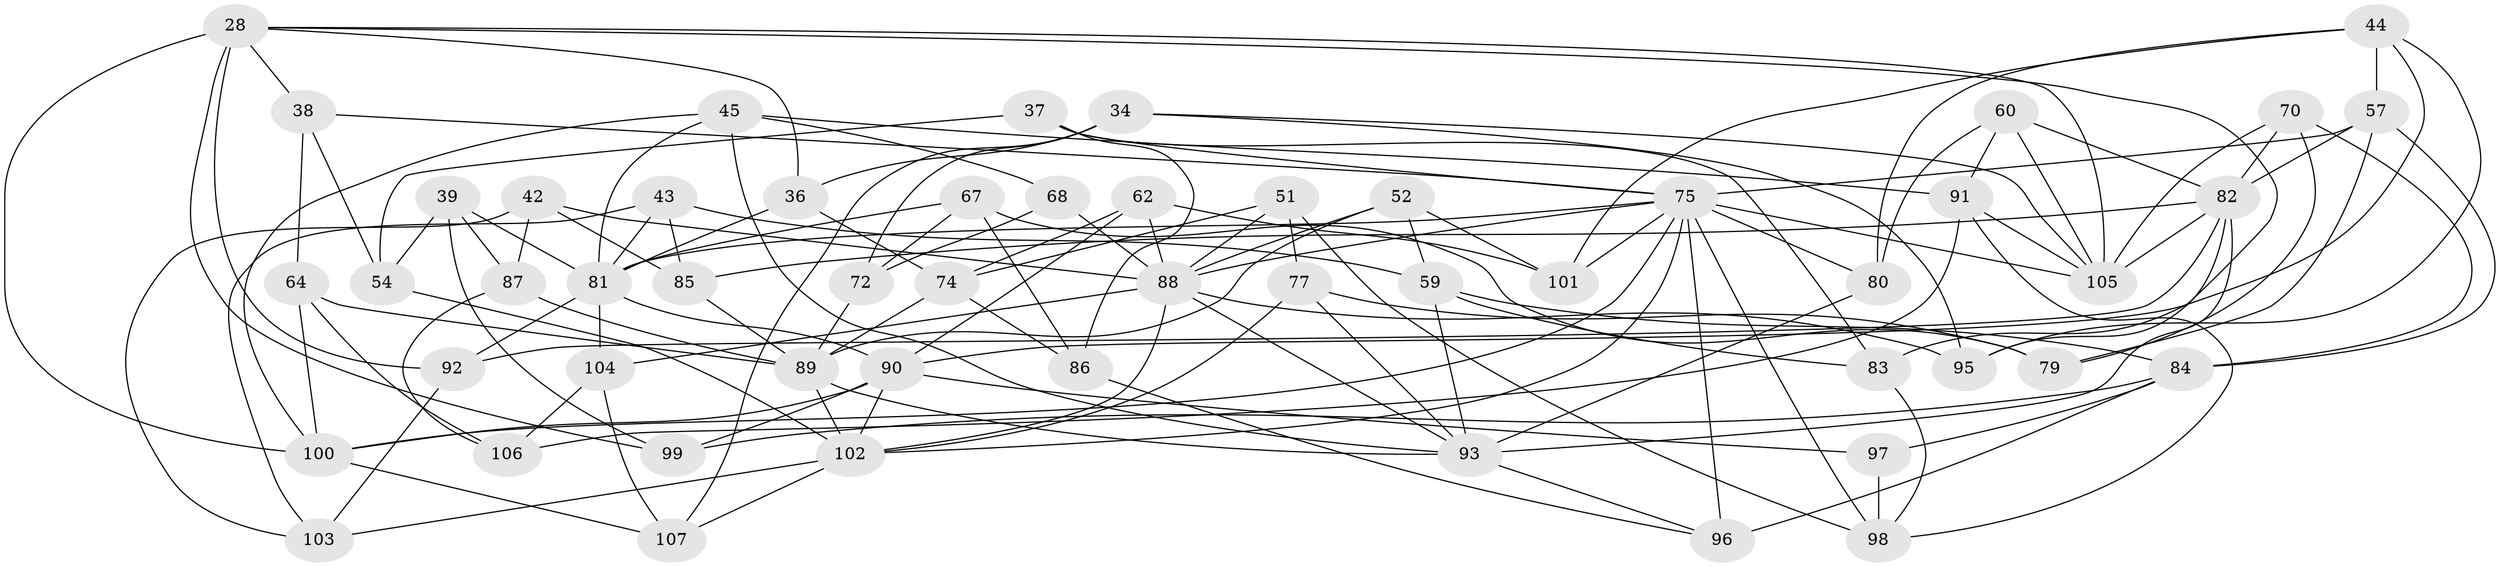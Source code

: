 // original degree distribution, {4: 1.0}
// Generated by graph-tools (version 1.1) at 2025/56/03/09/25 04:56:35]
// undirected, 53 vertices, 133 edges
graph export_dot {
graph [start="1"]
  node [color=gray90,style=filled];
  28 [super="+10"];
  34 [super="+6"];
  36;
  37;
  38;
  39;
  42;
  43;
  44 [super="+31"];
  45 [super="+29"];
  51;
  52;
  54;
  57 [super="+22"];
  59 [super="+53"];
  60 [super="+14"];
  62;
  64;
  67;
  68;
  70 [super="+66"];
  72 [super="+61"];
  74 [super="+8"];
  75 [super="+49+48+65"];
  77;
  79;
  80;
  81 [super="+78"];
  82 [super="+58+69"];
  83;
  84 [super="+24"];
  85 [super="+46"];
  86 [super="+71"];
  87;
  88 [super="+15+56"];
  89 [super="+1+27+35"];
  90 [super="+17+55"];
  91 [super="+40"];
  92;
  93 [super="+26+47"];
  95;
  96 [super="+16+63"];
  97;
  98 [super="+94"];
  99;
  100 [super="+33"];
  101;
  102 [super="+25+30+76"];
  103;
  104;
  105 [super="+19+50+41"];
  106;
  107;
  28 -- 99;
  28 -- 100 [weight=2];
  28 -- 105;
  28 -- 83;
  28 -- 36;
  28 -- 38;
  28 -- 92;
  34 -- 72 [weight=2];
  34 -- 95;
  34 -- 36;
  34 -- 107;
  34 -- 105;
  36 -- 74;
  36 -- 81;
  37 -- 83;
  37 -- 54;
  37 -- 86;
  37 -- 75;
  38 -- 64;
  38 -- 54;
  38 -- 75;
  39 -- 54;
  39 -- 99;
  39 -- 81;
  39 -- 87;
  42 -- 103;
  42 -- 87;
  42 -- 85;
  42 -- 88;
  43 -- 103;
  43 -- 85;
  43 -- 59;
  43 -- 81;
  44 -- 95;
  44 -- 57 [weight=2];
  44 -- 80;
  44 -- 90;
  44 -- 101;
  45 -- 91 [weight=2];
  45 -- 100;
  45 -- 68;
  45 -- 81;
  45 -- 93;
  51 -- 77;
  51 -- 98;
  51 -- 74;
  51 -- 88;
  52 -- 101;
  52 -- 89;
  52 -- 59;
  52 -- 88;
  54 -- 102;
  57 -- 84;
  57 -- 75;
  57 -- 82;
  57 -- 79;
  59 -- 83;
  59 -- 84 [weight=2];
  59 -- 93;
  60 -- 105;
  60 -- 82 [weight=2];
  60 -- 80;
  60 -- 91 [weight=2];
  62 -- 74;
  62 -- 101;
  62 -- 90;
  62 -- 88;
  64 -- 100;
  64 -- 106;
  64 -- 89;
  67 -- 72;
  67 -- 86;
  67 -- 79;
  67 -- 81;
  68 -- 72 [weight=2];
  68 -- 88;
  70 -- 84 [weight=2];
  70 -- 105 [weight=2];
  70 -- 79;
  70 -- 82;
  72 -- 89;
  74 -- 89;
  74 -- 86 [weight=2];
  75 -- 81 [weight=2];
  75 -- 98;
  75 -- 101;
  75 -- 80;
  75 -- 88 [weight=2];
  75 -- 96 [weight=4];
  75 -- 105 [weight=2];
  75 -- 100;
  75 -- 102;
  77 -- 79;
  77 -- 102;
  77 -- 93;
  80 -- 93;
  81 -- 92;
  81 -- 90;
  81 -- 104;
  82 -- 85 [weight=2];
  82 -- 92;
  82 -- 93;
  82 -- 95;
  82 -- 105;
  83 -- 98;
  84 -- 96 [weight=3];
  84 -- 97;
  84 -- 99;
  85 -- 89 [weight=2];
  86 -- 96 [weight=2];
  87 -- 106;
  87 -- 89;
  88 -- 102 [weight=2];
  88 -- 104;
  88 -- 95;
  88 -- 93;
  89 -- 102 [weight=2];
  89 -- 93;
  90 -- 100 [weight=2];
  90 -- 99;
  90 -- 97;
  90 -- 102;
  91 -- 98;
  91 -- 105 [weight=2];
  91 -- 106;
  92 -- 103;
  93 -- 96;
  97 -- 98 [weight=2];
  100 -- 107;
  102 -- 103;
  102 -- 107;
  104 -- 106;
  104 -- 107;
}
